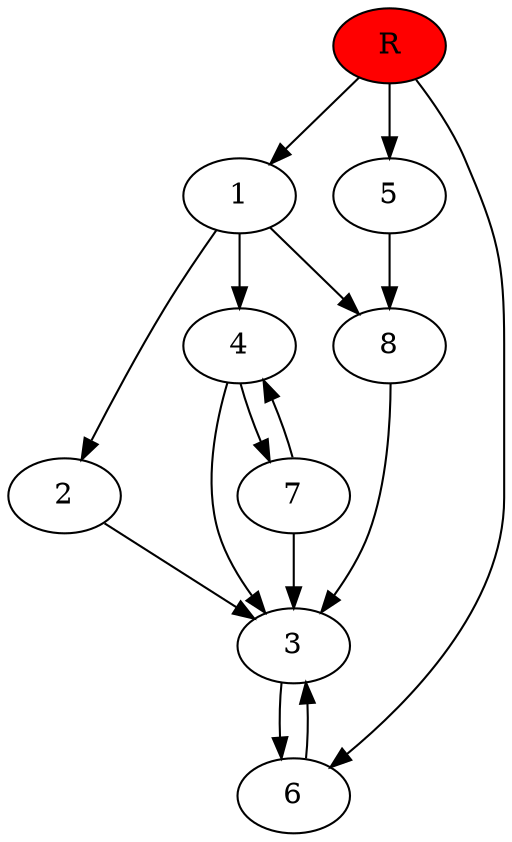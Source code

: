 digraph prb73112 {
	1
	2
	3
	4
	5
	6
	7
	8
	R [fillcolor="#ff0000" style=filled]
	1 -> 2
	1 -> 4
	1 -> 8
	2 -> 3
	3 -> 6
	4 -> 3
	4 -> 7
	5 -> 8
	6 -> 3
	7 -> 3
	7 -> 4
	8 -> 3
	R -> 1
	R -> 5
	R -> 6
}
